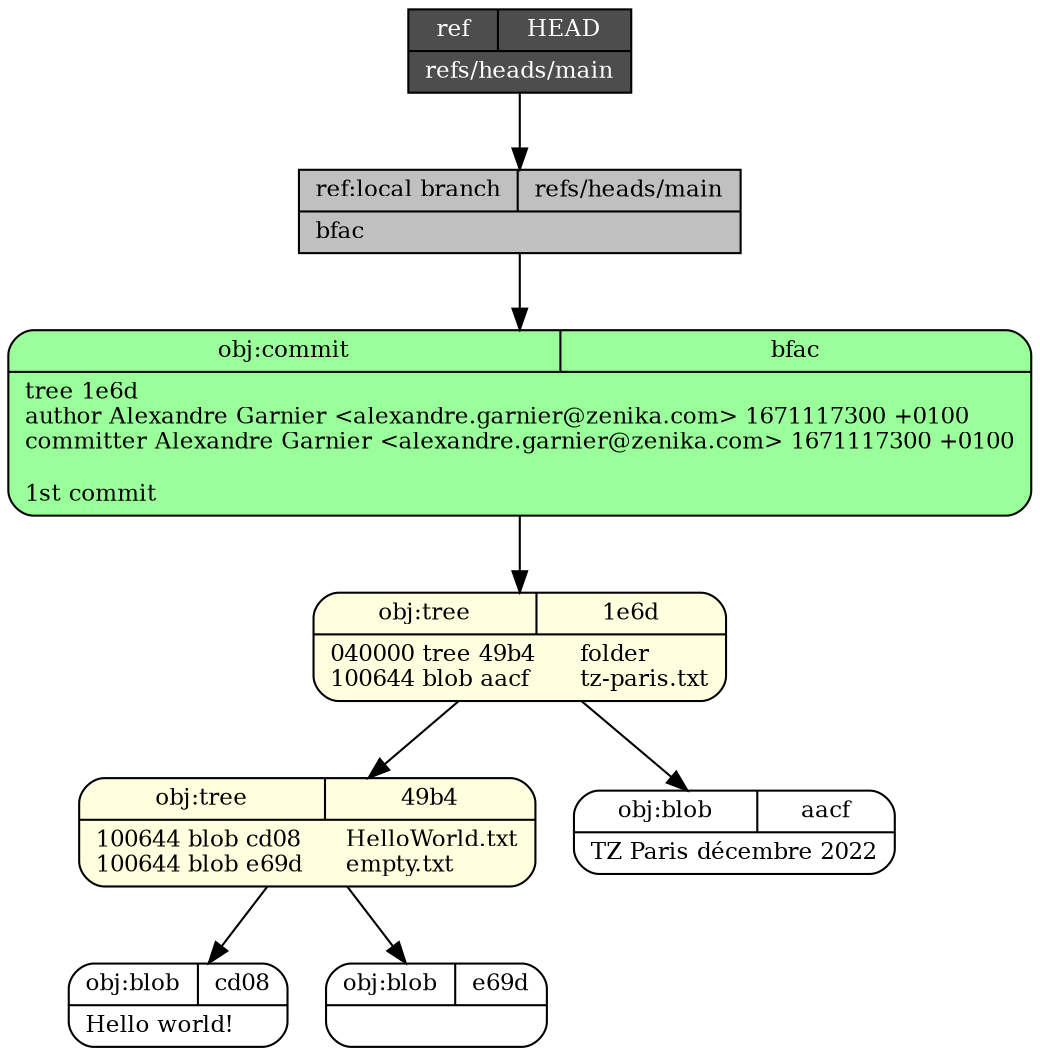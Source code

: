 digraph structs {
  node [shape=record,fontsize=11];
  rankdir="TB";
  _bfac [fillcolor="palegreen1", style="filled,rounded", label="{{obj:commit|bfac}|tree\ 1e6d\lauthor\ Alexandre\ Garnier\ \<alexandre\.garnier\@zenika\.com\>\ 1671117300\ \+0100\lcommitter\ Alexandre\ Garnier\ \<alexandre\.garnier\@zenika\.com\>\ 1671117300\ \+0100\l\l1st\ commit\l}"]
  _bfac -> _1e6d
  _1e6d [fillcolor="lightyellow", style="filled,rounded", label="{{obj:tree|1e6d}|040000\ tree\ 49b4\	folder\l100644\ blob\ aacf\	tz-paris\.txt\l}"]
  _1e6d -> _49b4
  _1e6d -> _aacf
  _cd08 [fillcolor="white", style="filled,rounded", label="{{obj:blob|cd08}|Hello\ world\!\l}"]
  _e69d [fillcolor="white", style="filled,rounded", label="{{obj:blob|e69d}|}"]
  _49b4 [fillcolor="lightyellow", style="filled,rounded", label="{{obj:tree|49b4}|100644\ blob\ cd08\	HelloWorld\.txt\l100644\ blob\ e69d\	empty\.txt\l}"]
  _49b4 -> _cd08
  _49b4 -> _e69d
  _aacf [fillcolor="white", style="filled,rounded", label="{{obj:blob|aacf}|TZ\ Paris\ décembre\ 2022\l}"]
  _refs___heads___main [style=filled, fillcolor=gray,  label="{{ref:local branch|refs\/heads\/main}|bfac\l}"]
  _refs___heads___main -> _bfac
  _HEAD [style=filled, fillcolor=gray30, fontcolor=white,  label="{{ref|HEAD}|refs\/heads\/main\l}"]
  _HEAD -> _refs___heads___main
}

